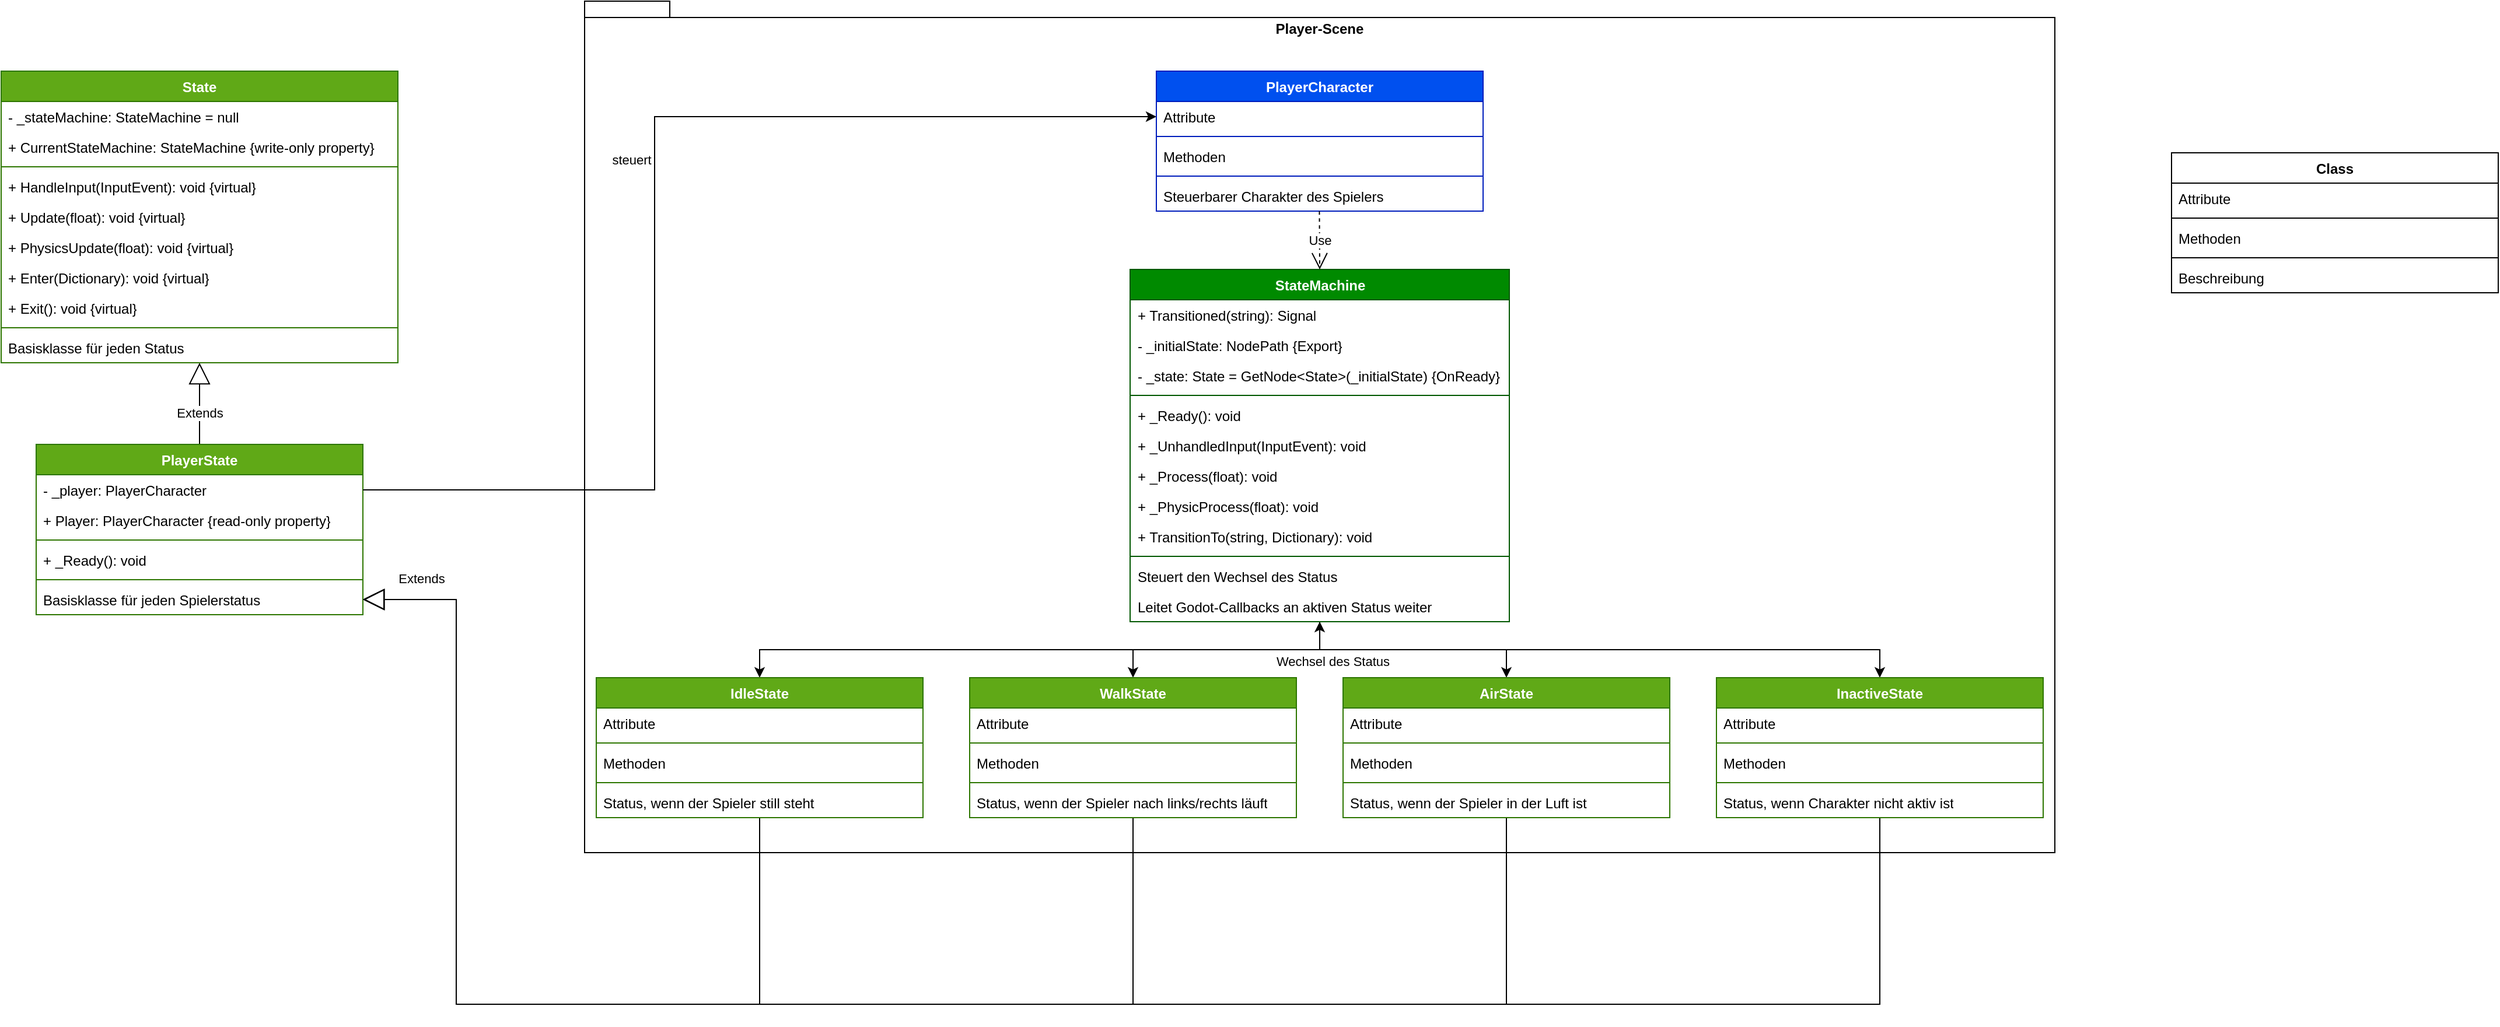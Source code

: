<mxfile version="23.0.2" type="device">
  <diagram name="Seite-1" id="b0kJ9ZFDzkwzSMW23gj2">
    <mxGraphModel dx="-1697" dy="-557" grid="1" gridSize="10" guides="1" tooltips="1" connect="1" arrows="1" fold="1" page="0" pageScale="1" pageWidth="827" pageHeight="1169" math="0" shadow="0">
      <root>
        <mxCell id="0" />
        <mxCell id="1" parent="0" />
        <mxCell id="ihR8Fmivdvn-rFsdOKCi-101" value="Player-Scene" style="shape=folder;fontStyle=1;spacingTop=10;tabWidth=40;tabHeight=14;tabPosition=left;html=1;whiteSpace=wrap;verticalAlign=top;" parent="1" vertex="1">
          <mxGeometry x="3510" y="1580" width="1260" height="730" as="geometry" />
        </mxCell>
        <mxCell id="ihR8Fmivdvn-rFsdOKCi-1" value="Class" style="swimlane;fontStyle=1;align=center;verticalAlign=top;childLayout=stackLayout;horizontal=1;startSize=26;horizontalStack=0;resizeParent=1;resizeParentMax=0;resizeLast=0;collapsible=1;marginBottom=0;whiteSpace=wrap;html=1;" parent="1" vertex="1">
          <mxGeometry x="4870" y="1710" width="280" height="120" as="geometry">
            <mxRectangle x="4430" y="1700" width="70" height="30" as="alternateBounds" />
          </mxGeometry>
        </mxCell>
        <mxCell id="ihR8Fmivdvn-rFsdOKCi-2" value="Attribute" style="text;strokeColor=none;fillColor=none;align=left;verticalAlign=top;spacingLeft=4;spacingRight=4;overflow=hidden;rotatable=0;points=[[0,0.5],[1,0.5]];portConstraint=eastwest;whiteSpace=wrap;html=1;" parent="ihR8Fmivdvn-rFsdOKCi-1" vertex="1">
          <mxGeometry y="26" width="280" height="26" as="geometry" />
        </mxCell>
        <mxCell id="ihR8Fmivdvn-rFsdOKCi-3" value="" style="line;strokeWidth=1;fillColor=none;align=left;verticalAlign=middle;spacingTop=-1;spacingLeft=3;spacingRight=3;rotatable=0;labelPosition=right;points=[];portConstraint=eastwest;strokeColor=inherit;" parent="ihR8Fmivdvn-rFsdOKCi-1" vertex="1">
          <mxGeometry y="52" width="280" height="8" as="geometry" />
        </mxCell>
        <mxCell id="ihR8Fmivdvn-rFsdOKCi-4" value="Methoden" style="text;strokeColor=none;fillColor=none;align=left;verticalAlign=top;spacingLeft=4;spacingRight=4;overflow=hidden;rotatable=0;points=[[0,0.5],[1,0.5]];portConstraint=eastwest;whiteSpace=wrap;html=1;" parent="ihR8Fmivdvn-rFsdOKCi-1" vertex="1">
          <mxGeometry y="60" width="280" height="26" as="geometry" />
        </mxCell>
        <mxCell id="ihR8Fmivdvn-rFsdOKCi-7" value="" style="line;strokeWidth=1;fillColor=none;align=left;verticalAlign=middle;spacingTop=-1;spacingLeft=3;spacingRight=3;rotatable=0;labelPosition=right;points=[];portConstraint=eastwest;strokeColor=inherit;" parent="ihR8Fmivdvn-rFsdOKCi-1" vertex="1">
          <mxGeometry y="86" width="280" height="8" as="geometry" />
        </mxCell>
        <mxCell id="ihR8Fmivdvn-rFsdOKCi-8" value="Beschreibung" style="text;strokeColor=none;fillColor=none;align=left;verticalAlign=top;spacingLeft=4;spacingRight=4;overflow=hidden;rotatable=0;points=[[0,0.5],[1,0.5]];portConstraint=eastwest;whiteSpace=wrap;html=1;" parent="ihR8Fmivdvn-rFsdOKCi-1" vertex="1">
          <mxGeometry y="94" width="280" height="26" as="geometry" />
        </mxCell>
        <mxCell id="ihR8Fmivdvn-rFsdOKCi-9" value="PlayerCharacter" style="swimlane;fontStyle=1;align=center;verticalAlign=top;childLayout=stackLayout;horizontal=1;startSize=26;horizontalStack=0;resizeParent=1;resizeParentMax=0;resizeLast=0;collapsible=1;marginBottom=0;whiteSpace=wrap;html=1;fillColor=#0050ef;fontColor=#ffffff;strokeColor=#001DBC;" parent="1" vertex="1">
          <mxGeometry x="4000" y="1640" width="280" height="120" as="geometry">
            <mxRectangle x="4430" y="1700" width="70" height="30" as="alternateBounds" />
          </mxGeometry>
        </mxCell>
        <mxCell id="ihR8Fmivdvn-rFsdOKCi-10" value="Attribute" style="text;strokeColor=none;fillColor=none;align=left;verticalAlign=top;spacingLeft=4;spacingRight=4;overflow=hidden;rotatable=0;points=[[0,0.5],[1,0.5]];portConstraint=eastwest;whiteSpace=wrap;html=1;" parent="ihR8Fmivdvn-rFsdOKCi-9" vertex="1">
          <mxGeometry y="26" width="280" height="26" as="geometry" />
        </mxCell>
        <mxCell id="ihR8Fmivdvn-rFsdOKCi-11" value="" style="line;strokeWidth=1;fillColor=none;align=left;verticalAlign=middle;spacingTop=-1;spacingLeft=3;spacingRight=3;rotatable=0;labelPosition=right;points=[];portConstraint=eastwest;strokeColor=inherit;" parent="ihR8Fmivdvn-rFsdOKCi-9" vertex="1">
          <mxGeometry y="52" width="280" height="8" as="geometry" />
        </mxCell>
        <mxCell id="ihR8Fmivdvn-rFsdOKCi-12" value="Methoden" style="text;strokeColor=none;fillColor=none;align=left;verticalAlign=top;spacingLeft=4;spacingRight=4;overflow=hidden;rotatable=0;points=[[0,0.5],[1,0.5]];portConstraint=eastwest;whiteSpace=wrap;html=1;" parent="ihR8Fmivdvn-rFsdOKCi-9" vertex="1">
          <mxGeometry y="60" width="280" height="26" as="geometry" />
        </mxCell>
        <mxCell id="ihR8Fmivdvn-rFsdOKCi-13" value="" style="line;strokeWidth=1;fillColor=none;align=left;verticalAlign=middle;spacingTop=-1;spacingLeft=3;spacingRight=3;rotatable=0;labelPosition=right;points=[];portConstraint=eastwest;strokeColor=inherit;" parent="ihR8Fmivdvn-rFsdOKCi-9" vertex="1">
          <mxGeometry y="86" width="280" height="8" as="geometry" />
        </mxCell>
        <mxCell id="ihR8Fmivdvn-rFsdOKCi-14" value="Steuerbarer Charakter des Spielers" style="text;strokeColor=none;fillColor=none;align=left;verticalAlign=top;spacingLeft=4;spacingRight=4;overflow=hidden;rotatable=0;points=[[0,0.5],[1,0.5]];portConstraint=eastwest;whiteSpace=wrap;html=1;" parent="ihR8Fmivdvn-rFsdOKCi-9" vertex="1">
          <mxGeometry y="94" width="280" height="26" as="geometry" />
        </mxCell>
        <mxCell id="ihR8Fmivdvn-rFsdOKCi-92" style="edgeStyle=orthogonalEdgeStyle;rounded=0;orthogonalLoop=1;jettySize=auto;html=1;exitX=0.5;exitY=1;exitDx=0;exitDy=0;entryX=0.5;entryY=0;entryDx=0;entryDy=0;startArrow=classic;startFill=1;" parent="1" source="ihR8Fmivdvn-rFsdOKCi-15" target="ihR8Fmivdvn-rFsdOKCi-65" edge="1">
          <mxGeometry relative="1" as="geometry">
            <mxPoint x="4040" y="2140" as="targetPoint" />
          </mxGeometry>
        </mxCell>
        <mxCell id="ihR8Fmivdvn-rFsdOKCi-93" style="edgeStyle=orthogonalEdgeStyle;rounded=0;orthogonalLoop=1;jettySize=auto;html=1;exitX=0.5;exitY=1;exitDx=0;exitDy=0;entryX=0.5;entryY=0;entryDx=0;entryDy=0;" parent="1" source="ihR8Fmivdvn-rFsdOKCi-15" target="ihR8Fmivdvn-rFsdOKCi-71" edge="1">
          <mxGeometry relative="1" as="geometry" />
        </mxCell>
        <mxCell id="ihR8Fmivdvn-rFsdOKCi-94" style="edgeStyle=orthogonalEdgeStyle;rounded=0;orthogonalLoop=1;jettySize=auto;html=1;exitX=0.5;exitY=1;exitDx=0;exitDy=0;entryX=0.5;entryY=0;entryDx=0;entryDy=0;" parent="1" source="ihR8Fmivdvn-rFsdOKCi-15" target="ihR8Fmivdvn-rFsdOKCi-77" edge="1">
          <mxGeometry relative="1" as="geometry" />
        </mxCell>
        <mxCell id="ihR8Fmivdvn-rFsdOKCi-95" style="edgeStyle=orthogonalEdgeStyle;rounded=0;orthogonalLoop=1;jettySize=auto;html=1;exitX=0.5;exitY=1;exitDx=0;exitDy=0;entryX=0.5;entryY=0;entryDx=0;entryDy=0;" parent="1" source="ihR8Fmivdvn-rFsdOKCi-15" target="ihR8Fmivdvn-rFsdOKCi-27" edge="1">
          <mxGeometry relative="1" as="geometry">
            <mxPoint x="3710" y="2150" as="targetPoint" />
          </mxGeometry>
        </mxCell>
        <mxCell id="ihR8Fmivdvn-rFsdOKCi-97" value="Wechsel des Status" style="edgeLabel;html=1;align=center;verticalAlign=middle;resizable=0;points=[];" parent="ihR8Fmivdvn-rFsdOKCi-95" vertex="1" connectable="0">
          <mxGeometry x="-0.888" relative="1" as="geometry">
            <mxPoint x="16" y="10" as="offset" />
          </mxGeometry>
        </mxCell>
        <mxCell id="ihR8Fmivdvn-rFsdOKCi-15" value="StateMachine" style="swimlane;fontStyle=1;align=center;verticalAlign=top;childLayout=stackLayout;horizontal=1;startSize=26;horizontalStack=0;resizeParent=1;resizeParentMax=0;resizeLast=0;collapsible=1;marginBottom=0;whiteSpace=wrap;html=1;fillColor=#008a00;fontColor=#ffffff;strokeColor=#005700;" parent="1" vertex="1">
          <mxGeometry x="3977.5" y="1810" width="325" height="302" as="geometry">
            <mxRectangle x="4430" y="1700" width="70" height="30" as="alternateBounds" />
          </mxGeometry>
        </mxCell>
        <mxCell id="ihR8Fmivdvn-rFsdOKCi-16" value="+ Transitioned(string): Signal" style="text;strokeColor=none;fillColor=none;align=left;verticalAlign=top;spacingLeft=4;spacingRight=4;overflow=hidden;rotatable=0;points=[[0,0.5],[1,0.5]];portConstraint=eastwest;whiteSpace=wrap;html=1;" parent="ihR8Fmivdvn-rFsdOKCi-15" vertex="1">
          <mxGeometry y="26" width="325" height="26" as="geometry" />
        </mxCell>
        <mxCell id="2RVkLAHY1WiUdaPVSaJh-1" value="- _initialState: NodePath {Export}" style="text;strokeColor=none;fillColor=none;align=left;verticalAlign=top;spacingLeft=4;spacingRight=4;overflow=hidden;rotatable=0;points=[[0,0.5],[1,0.5]];portConstraint=eastwest;whiteSpace=wrap;html=1;" vertex="1" parent="ihR8Fmivdvn-rFsdOKCi-15">
          <mxGeometry y="52" width="325" height="26" as="geometry" />
        </mxCell>
        <mxCell id="2RVkLAHY1WiUdaPVSaJh-2" value="- _state: State = GetNode&amp;lt;State&amp;gt;(_initialState) {OnReady}" style="text;strokeColor=none;fillColor=none;align=left;verticalAlign=top;spacingLeft=4;spacingRight=4;overflow=hidden;rotatable=0;points=[[0,0.5],[1,0.5]];portConstraint=eastwest;whiteSpace=wrap;html=1;" vertex="1" parent="ihR8Fmivdvn-rFsdOKCi-15">
          <mxGeometry y="78" width="325" height="26" as="geometry" />
        </mxCell>
        <mxCell id="ihR8Fmivdvn-rFsdOKCi-17" value="" style="line;strokeWidth=1;fillColor=none;align=left;verticalAlign=middle;spacingTop=-1;spacingLeft=3;spacingRight=3;rotatable=0;labelPosition=right;points=[];portConstraint=eastwest;strokeColor=inherit;" parent="ihR8Fmivdvn-rFsdOKCi-15" vertex="1">
          <mxGeometry y="104" width="325" height="8" as="geometry" />
        </mxCell>
        <mxCell id="ihR8Fmivdvn-rFsdOKCi-18" value="+ _Ready(): void" style="text;strokeColor=none;fillColor=none;align=left;verticalAlign=top;spacingLeft=4;spacingRight=4;overflow=hidden;rotatable=0;points=[[0,0.5],[1,0.5]];portConstraint=eastwest;whiteSpace=wrap;html=1;" parent="ihR8Fmivdvn-rFsdOKCi-15" vertex="1">
          <mxGeometry y="112" width="325" height="26" as="geometry" />
        </mxCell>
        <mxCell id="2RVkLAHY1WiUdaPVSaJh-3" value="+ _UnhandledInput(InputEvent): void" style="text;strokeColor=none;fillColor=none;align=left;verticalAlign=top;spacingLeft=4;spacingRight=4;overflow=hidden;rotatable=0;points=[[0,0.5],[1,0.5]];portConstraint=eastwest;whiteSpace=wrap;html=1;" vertex="1" parent="ihR8Fmivdvn-rFsdOKCi-15">
          <mxGeometry y="138" width="325" height="26" as="geometry" />
        </mxCell>
        <mxCell id="2RVkLAHY1WiUdaPVSaJh-5" value="+ _Process(float): void" style="text;strokeColor=none;fillColor=none;align=left;verticalAlign=top;spacingLeft=4;spacingRight=4;overflow=hidden;rotatable=0;points=[[0,0.5],[1,0.5]];portConstraint=eastwest;whiteSpace=wrap;html=1;" vertex="1" parent="ihR8Fmivdvn-rFsdOKCi-15">
          <mxGeometry y="164" width="325" height="26" as="geometry" />
        </mxCell>
        <mxCell id="2RVkLAHY1WiUdaPVSaJh-4" value="+ _PhysicProcess(float): void" style="text;strokeColor=none;fillColor=none;align=left;verticalAlign=top;spacingLeft=4;spacingRight=4;overflow=hidden;rotatable=0;points=[[0,0.5],[1,0.5]];portConstraint=eastwest;whiteSpace=wrap;html=1;" vertex="1" parent="ihR8Fmivdvn-rFsdOKCi-15">
          <mxGeometry y="190" width="325" height="26" as="geometry" />
        </mxCell>
        <mxCell id="2RVkLAHY1WiUdaPVSaJh-6" value="+ TransitionTo(string, Dictionary): void" style="text;strokeColor=none;fillColor=none;align=left;verticalAlign=top;spacingLeft=4;spacingRight=4;overflow=hidden;rotatable=0;points=[[0,0.5],[1,0.5]];portConstraint=eastwest;whiteSpace=wrap;html=1;" vertex="1" parent="ihR8Fmivdvn-rFsdOKCi-15">
          <mxGeometry y="216" width="325" height="26" as="geometry" />
        </mxCell>
        <mxCell id="ihR8Fmivdvn-rFsdOKCi-19" value="" style="line;strokeWidth=1;fillColor=none;align=left;verticalAlign=middle;spacingTop=-1;spacingLeft=3;spacingRight=3;rotatable=0;labelPosition=right;points=[];portConstraint=eastwest;strokeColor=inherit;" parent="ihR8Fmivdvn-rFsdOKCi-15" vertex="1">
          <mxGeometry y="242" width="325" height="8" as="geometry" />
        </mxCell>
        <mxCell id="ihR8Fmivdvn-rFsdOKCi-20" value="Steuert den Wechsel des Status" style="text;strokeColor=none;fillColor=none;align=left;verticalAlign=top;spacingLeft=4;spacingRight=4;overflow=hidden;rotatable=0;points=[[0,0.5],[1,0.5]];portConstraint=eastwest;whiteSpace=wrap;html=1;" parent="ihR8Fmivdvn-rFsdOKCi-15" vertex="1">
          <mxGeometry y="250" width="325" height="26" as="geometry" />
        </mxCell>
        <mxCell id="ihR8Fmivdvn-rFsdOKCi-102" value="Leitet Godot-Callbacks an aktiven Status weiter" style="text;strokeColor=none;fillColor=none;align=left;verticalAlign=top;spacingLeft=4;spacingRight=4;overflow=hidden;rotatable=0;points=[[0,0.5],[1,0.5]];portConstraint=eastwest;whiteSpace=wrap;html=1;" parent="ihR8Fmivdvn-rFsdOKCi-15" vertex="1">
          <mxGeometry y="276" width="325" height="26" as="geometry" />
        </mxCell>
        <mxCell id="ihR8Fmivdvn-rFsdOKCi-59" style="edgeStyle=orthogonalEdgeStyle;rounded=0;orthogonalLoop=1;jettySize=auto;html=1;exitX=0.5;exitY=1;exitDx=0;exitDy=0;entryX=0.5;entryY=0;entryDx=0;entryDy=0;endArrow=none;endFill=0;startArrow=block;startFill=0;startSize=16;" parent="1" source="ihR8Fmivdvn-rFsdOKCi-21" target="ihR8Fmivdvn-rFsdOKCi-51" edge="1">
          <mxGeometry relative="1" as="geometry" />
        </mxCell>
        <mxCell id="ihR8Fmivdvn-rFsdOKCi-60" value="Extends" style="edgeLabel;html=1;align=center;verticalAlign=middle;resizable=0;points=[];" parent="ihR8Fmivdvn-rFsdOKCi-59" vertex="1" connectable="0">
          <mxGeometry x="0.21" relative="1" as="geometry">
            <mxPoint as="offset" />
          </mxGeometry>
        </mxCell>
        <mxCell id="ihR8Fmivdvn-rFsdOKCi-21" value="State" style="swimlane;fontStyle=1;align=center;verticalAlign=top;childLayout=stackLayout;horizontal=1;startSize=26;horizontalStack=0;resizeParent=1;resizeParentMax=0;resizeLast=0;collapsible=1;marginBottom=0;whiteSpace=wrap;html=1;fillColor=#60a917;fontColor=#ffffff;strokeColor=#2D7600;" parent="1" vertex="1">
          <mxGeometry x="3010" y="1640" width="340" height="250" as="geometry">
            <mxRectangle x="4430" y="1700" width="70" height="30" as="alternateBounds" />
          </mxGeometry>
        </mxCell>
        <mxCell id="ihR8Fmivdvn-rFsdOKCi-22" value="- _stateMachine: StateMachine = null" style="text;strokeColor=none;fillColor=none;align=left;verticalAlign=top;spacingLeft=4;spacingRight=4;overflow=hidden;rotatable=0;points=[[0,0.5],[1,0.5]];portConstraint=eastwest;whiteSpace=wrap;html=1;" parent="ihR8Fmivdvn-rFsdOKCi-21" vertex="1">
          <mxGeometry y="26" width="340" height="26" as="geometry" />
        </mxCell>
        <mxCell id="2RVkLAHY1WiUdaPVSaJh-13" value="+ CurrentStateMachine: StateMachine {write-only property}" style="text;strokeColor=none;fillColor=none;align=left;verticalAlign=top;spacingLeft=4;spacingRight=4;overflow=hidden;rotatable=0;points=[[0,0.5],[1,0.5]];portConstraint=eastwest;whiteSpace=wrap;html=1;" vertex="1" parent="ihR8Fmivdvn-rFsdOKCi-21">
          <mxGeometry y="52" width="340" height="26" as="geometry" />
        </mxCell>
        <mxCell id="ihR8Fmivdvn-rFsdOKCi-23" value="" style="line;strokeWidth=1;fillColor=none;align=left;verticalAlign=middle;spacingTop=-1;spacingLeft=3;spacingRight=3;rotatable=0;labelPosition=right;points=[];portConstraint=eastwest;strokeColor=inherit;" parent="ihR8Fmivdvn-rFsdOKCi-21" vertex="1">
          <mxGeometry y="78" width="340" height="8" as="geometry" />
        </mxCell>
        <mxCell id="ihR8Fmivdvn-rFsdOKCi-24" value="+ HandleInput(InputEvent): void {virtual}" style="text;strokeColor=none;fillColor=none;align=left;verticalAlign=top;spacingLeft=4;spacingRight=4;overflow=hidden;rotatable=0;points=[[0,0.5],[1,0.5]];portConstraint=eastwest;whiteSpace=wrap;html=1;" parent="ihR8Fmivdvn-rFsdOKCi-21" vertex="1">
          <mxGeometry y="86" width="340" height="26" as="geometry" />
        </mxCell>
        <mxCell id="2RVkLAHY1WiUdaPVSaJh-8" value="+ Update(float): void {virtual}" style="text;strokeColor=none;fillColor=none;align=left;verticalAlign=top;spacingLeft=4;spacingRight=4;overflow=hidden;rotatable=0;points=[[0,0.5],[1,0.5]];portConstraint=eastwest;whiteSpace=wrap;html=1;" vertex="1" parent="ihR8Fmivdvn-rFsdOKCi-21">
          <mxGeometry y="112" width="340" height="26" as="geometry" />
        </mxCell>
        <mxCell id="2RVkLAHY1WiUdaPVSaJh-7" value="+ PhysicsUpdate(float): void {virtual}" style="text;strokeColor=none;fillColor=none;align=left;verticalAlign=top;spacingLeft=4;spacingRight=4;overflow=hidden;rotatable=0;points=[[0,0.5],[1,0.5]];portConstraint=eastwest;whiteSpace=wrap;html=1;" vertex="1" parent="ihR8Fmivdvn-rFsdOKCi-21">
          <mxGeometry y="138" width="340" height="26" as="geometry" />
        </mxCell>
        <mxCell id="2RVkLAHY1WiUdaPVSaJh-9" value="+ Enter(Dictionary): void {virtual}" style="text;strokeColor=none;fillColor=none;align=left;verticalAlign=top;spacingLeft=4;spacingRight=4;overflow=hidden;rotatable=0;points=[[0,0.5],[1,0.5]];portConstraint=eastwest;whiteSpace=wrap;html=1;" vertex="1" parent="ihR8Fmivdvn-rFsdOKCi-21">
          <mxGeometry y="164" width="340" height="26" as="geometry" />
        </mxCell>
        <mxCell id="2RVkLAHY1WiUdaPVSaJh-10" value="+ Exit(): void {virtual}" style="text;strokeColor=none;fillColor=none;align=left;verticalAlign=top;spacingLeft=4;spacingRight=4;overflow=hidden;rotatable=0;points=[[0,0.5],[1,0.5]];portConstraint=eastwest;whiteSpace=wrap;html=1;" vertex="1" parent="ihR8Fmivdvn-rFsdOKCi-21">
          <mxGeometry y="190" width="340" height="26" as="geometry" />
        </mxCell>
        <mxCell id="ihR8Fmivdvn-rFsdOKCi-25" value="" style="line;strokeWidth=1;fillColor=none;align=left;verticalAlign=middle;spacingTop=-1;spacingLeft=3;spacingRight=3;rotatable=0;labelPosition=right;points=[];portConstraint=eastwest;strokeColor=inherit;" parent="ihR8Fmivdvn-rFsdOKCi-21" vertex="1">
          <mxGeometry y="216" width="340" height="8" as="geometry" />
        </mxCell>
        <mxCell id="ihR8Fmivdvn-rFsdOKCi-26" value="Basisklasse für jeden Status" style="text;strokeColor=none;fillColor=none;align=left;verticalAlign=top;spacingLeft=4;spacingRight=4;overflow=hidden;rotatable=0;points=[[0,0.5],[1,0.5]];portConstraint=eastwest;whiteSpace=wrap;html=1;" parent="ihR8Fmivdvn-rFsdOKCi-21" vertex="1">
          <mxGeometry y="224" width="340" height="26" as="geometry" />
        </mxCell>
        <mxCell id="ihR8Fmivdvn-rFsdOKCi-85" style="edgeStyle=orthogonalEdgeStyle;rounded=0;orthogonalLoop=1;jettySize=auto;html=1;exitX=0.5;exitY=1;exitDx=0;exitDy=0;entryX=1;entryY=0.5;entryDx=0;entryDy=0;endArrow=block;endFill=0;endSize=16;" parent="1" source="ihR8Fmivdvn-rFsdOKCi-27" target="ihR8Fmivdvn-rFsdOKCi-56" edge="1">
          <mxGeometry relative="1" as="geometry">
            <mxPoint x="3659.942" y="2310" as="targetPoint" />
            <Array as="points">
              <mxPoint x="3660" y="2440" />
              <mxPoint x="3400" y="2440" />
              <mxPoint x="3400" y="2093" />
            </Array>
          </mxGeometry>
        </mxCell>
        <mxCell id="ihR8Fmivdvn-rFsdOKCi-27" value="IdleState" style="swimlane;fontStyle=1;align=center;verticalAlign=top;childLayout=stackLayout;horizontal=1;startSize=26;horizontalStack=0;resizeParent=1;resizeParentMax=0;resizeLast=0;collapsible=1;marginBottom=0;whiteSpace=wrap;html=1;fillColor=#60a917;fontColor=#ffffff;strokeColor=#2D7600;" parent="1" vertex="1">
          <mxGeometry x="3520" y="2160" width="280" height="120" as="geometry">
            <mxRectangle x="4430" y="1700" width="70" height="30" as="alternateBounds" />
          </mxGeometry>
        </mxCell>
        <mxCell id="ihR8Fmivdvn-rFsdOKCi-28" value="Attribute" style="text;strokeColor=none;fillColor=none;align=left;verticalAlign=top;spacingLeft=4;spacingRight=4;overflow=hidden;rotatable=0;points=[[0,0.5],[1,0.5]];portConstraint=eastwest;whiteSpace=wrap;html=1;" parent="ihR8Fmivdvn-rFsdOKCi-27" vertex="1">
          <mxGeometry y="26" width="280" height="26" as="geometry" />
        </mxCell>
        <mxCell id="ihR8Fmivdvn-rFsdOKCi-29" value="" style="line;strokeWidth=1;fillColor=none;align=left;verticalAlign=middle;spacingTop=-1;spacingLeft=3;spacingRight=3;rotatable=0;labelPosition=right;points=[];portConstraint=eastwest;strokeColor=inherit;" parent="ihR8Fmivdvn-rFsdOKCi-27" vertex="1">
          <mxGeometry y="52" width="280" height="8" as="geometry" />
        </mxCell>
        <mxCell id="ihR8Fmivdvn-rFsdOKCi-30" value="Methoden" style="text;strokeColor=none;fillColor=none;align=left;verticalAlign=top;spacingLeft=4;spacingRight=4;overflow=hidden;rotatable=0;points=[[0,0.5],[1,0.5]];portConstraint=eastwest;whiteSpace=wrap;html=1;" parent="ihR8Fmivdvn-rFsdOKCi-27" vertex="1">
          <mxGeometry y="60" width="280" height="26" as="geometry" />
        </mxCell>
        <mxCell id="ihR8Fmivdvn-rFsdOKCi-31" value="" style="line;strokeWidth=1;fillColor=none;align=left;verticalAlign=middle;spacingTop=-1;spacingLeft=3;spacingRight=3;rotatable=0;labelPosition=right;points=[];portConstraint=eastwest;strokeColor=inherit;" parent="ihR8Fmivdvn-rFsdOKCi-27" vertex="1">
          <mxGeometry y="86" width="280" height="8" as="geometry" />
        </mxCell>
        <mxCell id="ihR8Fmivdvn-rFsdOKCi-32" value="Status, wenn der Spieler still steht" style="text;strokeColor=none;fillColor=none;align=left;verticalAlign=top;spacingLeft=4;spacingRight=4;overflow=hidden;rotatable=0;points=[[0,0.5],[1,0.5]];portConstraint=eastwest;whiteSpace=wrap;html=1;" parent="ihR8Fmivdvn-rFsdOKCi-27" vertex="1">
          <mxGeometry y="94" width="280" height="26" as="geometry" />
        </mxCell>
        <mxCell id="ihR8Fmivdvn-rFsdOKCi-51" value="PlayerState" style="swimlane;fontStyle=1;align=center;verticalAlign=top;childLayout=stackLayout;horizontal=1;startSize=26;horizontalStack=0;resizeParent=1;resizeParentMax=0;resizeLast=0;collapsible=1;marginBottom=0;whiteSpace=wrap;html=1;fillColor=#60a917;fontColor=#ffffff;strokeColor=#2D7600;" parent="1" vertex="1">
          <mxGeometry x="3040" y="1960" width="280" height="146" as="geometry">
            <mxRectangle x="4430" y="1700" width="70" height="30" as="alternateBounds" />
          </mxGeometry>
        </mxCell>
        <mxCell id="ihR8Fmivdvn-rFsdOKCi-52" value="- _player: PlayerCharacter" style="text;strokeColor=none;fillColor=none;align=left;verticalAlign=top;spacingLeft=4;spacingRight=4;overflow=hidden;rotatable=0;points=[[0,0.5],[1,0.5]];portConstraint=eastwest;whiteSpace=wrap;html=1;" parent="ihR8Fmivdvn-rFsdOKCi-51" vertex="1">
          <mxGeometry y="26" width="280" height="26" as="geometry" />
        </mxCell>
        <mxCell id="2RVkLAHY1WiUdaPVSaJh-11" value="+ Player: PlayerCharacter {read-only property}" style="text;strokeColor=none;fillColor=none;align=left;verticalAlign=top;spacingLeft=4;spacingRight=4;overflow=hidden;rotatable=0;points=[[0,0.5],[1,0.5]];portConstraint=eastwest;whiteSpace=wrap;html=1;" vertex="1" parent="ihR8Fmivdvn-rFsdOKCi-51">
          <mxGeometry y="52" width="280" height="26" as="geometry" />
        </mxCell>
        <mxCell id="ihR8Fmivdvn-rFsdOKCi-53" value="" style="line;strokeWidth=1;fillColor=none;align=left;verticalAlign=middle;spacingTop=-1;spacingLeft=3;spacingRight=3;rotatable=0;labelPosition=right;points=[];portConstraint=eastwest;strokeColor=inherit;" parent="ihR8Fmivdvn-rFsdOKCi-51" vertex="1">
          <mxGeometry y="78" width="280" height="8" as="geometry" />
        </mxCell>
        <mxCell id="ihR8Fmivdvn-rFsdOKCi-54" value="+ _Ready(): void" style="text;strokeColor=none;fillColor=none;align=left;verticalAlign=top;spacingLeft=4;spacingRight=4;overflow=hidden;rotatable=0;points=[[0,0.5],[1,0.5]];portConstraint=eastwest;whiteSpace=wrap;html=1;" parent="ihR8Fmivdvn-rFsdOKCi-51" vertex="1">
          <mxGeometry y="86" width="280" height="26" as="geometry" />
        </mxCell>
        <mxCell id="ihR8Fmivdvn-rFsdOKCi-55" value="" style="line;strokeWidth=1;fillColor=none;align=left;verticalAlign=middle;spacingTop=-1;spacingLeft=3;spacingRight=3;rotatable=0;labelPosition=right;points=[];portConstraint=eastwest;strokeColor=inherit;" parent="ihR8Fmivdvn-rFsdOKCi-51" vertex="1">
          <mxGeometry y="112" width="280" height="8" as="geometry" />
        </mxCell>
        <mxCell id="ihR8Fmivdvn-rFsdOKCi-56" value="Basisklasse für jeden Spielerstatus" style="text;strokeColor=none;fillColor=none;align=left;verticalAlign=top;spacingLeft=4;spacingRight=4;overflow=hidden;rotatable=0;points=[[0,0.5],[1,0.5]];portConstraint=eastwest;whiteSpace=wrap;html=1;" parent="ihR8Fmivdvn-rFsdOKCi-51" vertex="1">
          <mxGeometry y="120" width="280" height="26" as="geometry" />
        </mxCell>
        <mxCell id="ihR8Fmivdvn-rFsdOKCi-86" style="edgeStyle=orthogonalEdgeStyle;rounded=0;orthogonalLoop=1;jettySize=auto;html=1;exitX=0.5;exitY=1;exitDx=0;exitDy=0;entryX=1;entryY=0.5;entryDx=0;entryDy=0;endArrow=block;endFill=0;endSize=16;" parent="1" source="ihR8Fmivdvn-rFsdOKCi-65" target="ihR8Fmivdvn-rFsdOKCi-56" edge="1">
          <mxGeometry relative="1" as="geometry">
            <Array as="points">
              <mxPoint x="3980" y="2440" />
              <mxPoint x="3400" y="2440" />
              <mxPoint x="3400" y="2093" />
            </Array>
          </mxGeometry>
        </mxCell>
        <mxCell id="ihR8Fmivdvn-rFsdOKCi-65" value="WalkState" style="swimlane;fontStyle=1;align=center;verticalAlign=top;childLayout=stackLayout;horizontal=1;startSize=26;horizontalStack=0;resizeParent=1;resizeParentMax=0;resizeLast=0;collapsible=1;marginBottom=0;whiteSpace=wrap;html=1;fillColor=#60a917;fontColor=#ffffff;strokeColor=#2D7600;" parent="1" vertex="1">
          <mxGeometry x="3840" y="2160" width="280" height="120" as="geometry">
            <mxRectangle x="4430" y="1700" width="70" height="30" as="alternateBounds" />
          </mxGeometry>
        </mxCell>
        <mxCell id="ihR8Fmivdvn-rFsdOKCi-66" value="Attribute" style="text;strokeColor=none;fillColor=none;align=left;verticalAlign=top;spacingLeft=4;spacingRight=4;overflow=hidden;rotatable=0;points=[[0,0.5],[1,0.5]];portConstraint=eastwest;whiteSpace=wrap;html=1;" parent="ihR8Fmivdvn-rFsdOKCi-65" vertex="1">
          <mxGeometry y="26" width="280" height="26" as="geometry" />
        </mxCell>
        <mxCell id="ihR8Fmivdvn-rFsdOKCi-67" value="" style="line;strokeWidth=1;fillColor=none;align=left;verticalAlign=middle;spacingTop=-1;spacingLeft=3;spacingRight=3;rotatable=0;labelPosition=right;points=[];portConstraint=eastwest;strokeColor=inherit;" parent="ihR8Fmivdvn-rFsdOKCi-65" vertex="1">
          <mxGeometry y="52" width="280" height="8" as="geometry" />
        </mxCell>
        <mxCell id="ihR8Fmivdvn-rFsdOKCi-68" value="Methoden" style="text;strokeColor=none;fillColor=none;align=left;verticalAlign=top;spacingLeft=4;spacingRight=4;overflow=hidden;rotatable=0;points=[[0,0.5],[1,0.5]];portConstraint=eastwest;whiteSpace=wrap;html=1;" parent="ihR8Fmivdvn-rFsdOKCi-65" vertex="1">
          <mxGeometry y="60" width="280" height="26" as="geometry" />
        </mxCell>
        <mxCell id="ihR8Fmivdvn-rFsdOKCi-69" value="" style="line;strokeWidth=1;fillColor=none;align=left;verticalAlign=middle;spacingTop=-1;spacingLeft=3;spacingRight=3;rotatable=0;labelPosition=right;points=[];portConstraint=eastwest;strokeColor=inherit;" parent="ihR8Fmivdvn-rFsdOKCi-65" vertex="1">
          <mxGeometry y="86" width="280" height="8" as="geometry" />
        </mxCell>
        <mxCell id="ihR8Fmivdvn-rFsdOKCi-70" value="Status, wenn der Spieler nach links/rechts läuft" style="text;strokeColor=none;fillColor=none;align=left;verticalAlign=top;spacingLeft=4;spacingRight=4;overflow=hidden;rotatable=0;points=[[0,0.5],[1,0.5]];portConstraint=eastwest;whiteSpace=wrap;html=1;" parent="ihR8Fmivdvn-rFsdOKCi-65" vertex="1">
          <mxGeometry y="94" width="280" height="26" as="geometry" />
        </mxCell>
        <mxCell id="ihR8Fmivdvn-rFsdOKCi-87" style="edgeStyle=orthogonalEdgeStyle;rounded=0;orthogonalLoop=1;jettySize=auto;html=1;exitX=0.5;exitY=1;exitDx=0;exitDy=0;entryX=1;entryY=0.5;entryDx=0;entryDy=0;endArrow=block;endFill=0;endSize=16;" parent="1" source="ihR8Fmivdvn-rFsdOKCi-71" target="ihR8Fmivdvn-rFsdOKCi-56" edge="1">
          <mxGeometry relative="1" as="geometry">
            <mxPoint x="4210" y="2330" as="targetPoint" />
            <Array as="points">
              <mxPoint x="4300" y="2440" />
              <mxPoint x="3400" y="2440" />
              <mxPoint x="3400" y="2093" />
            </Array>
          </mxGeometry>
        </mxCell>
        <mxCell id="ihR8Fmivdvn-rFsdOKCi-71" value="AirState" style="swimlane;fontStyle=1;align=center;verticalAlign=top;childLayout=stackLayout;horizontal=1;startSize=26;horizontalStack=0;resizeParent=1;resizeParentMax=0;resizeLast=0;collapsible=1;marginBottom=0;whiteSpace=wrap;html=1;fillColor=#60a917;fontColor=#ffffff;strokeColor=#2D7600;" parent="1" vertex="1">
          <mxGeometry x="4160" y="2160" width="280" height="120" as="geometry">
            <mxRectangle x="4430" y="1700" width="70" height="30" as="alternateBounds" />
          </mxGeometry>
        </mxCell>
        <mxCell id="ihR8Fmivdvn-rFsdOKCi-72" value="Attribute" style="text;strokeColor=none;fillColor=none;align=left;verticalAlign=top;spacingLeft=4;spacingRight=4;overflow=hidden;rotatable=0;points=[[0,0.5],[1,0.5]];portConstraint=eastwest;whiteSpace=wrap;html=1;" parent="ihR8Fmivdvn-rFsdOKCi-71" vertex="1">
          <mxGeometry y="26" width="280" height="26" as="geometry" />
        </mxCell>
        <mxCell id="ihR8Fmivdvn-rFsdOKCi-73" value="" style="line;strokeWidth=1;fillColor=none;align=left;verticalAlign=middle;spacingTop=-1;spacingLeft=3;spacingRight=3;rotatable=0;labelPosition=right;points=[];portConstraint=eastwest;strokeColor=inherit;" parent="ihR8Fmivdvn-rFsdOKCi-71" vertex="1">
          <mxGeometry y="52" width="280" height="8" as="geometry" />
        </mxCell>
        <mxCell id="ihR8Fmivdvn-rFsdOKCi-74" value="Methoden" style="text;strokeColor=none;fillColor=none;align=left;verticalAlign=top;spacingLeft=4;spacingRight=4;overflow=hidden;rotatable=0;points=[[0,0.5],[1,0.5]];portConstraint=eastwest;whiteSpace=wrap;html=1;" parent="ihR8Fmivdvn-rFsdOKCi-71" vertex="1">
          <mxGeometry y="60" width="280" height="26" as="geometry" />
        </mxCell>
        <mxCell id="ihR8Fmivdvn-rFsdOKCi-75" value="" style="line;strokeWidth=1;fillColor=none;align=left;verticalAlign=middle;spacingTop=-1;spacingLeft=3;spacingRight=3;rotatable=0;labelPosition=right;points=[];portConstraint=eastwest;strokeColor=inherit;" parent="ihR8Fmivdvn-rFsdOKCi-71" vertex="1">
          <mxGeometry y="86" width="280" height="8" as="geometry" />
        </mxCell>
        <mxCell id="ihR8Fmivdvn-rFsdOKCi-76" value="Status, wenn der Spieler in der Luft ist" style="text;strokeColor=none;fillColor=none;align=left;verticalAlign=top;spacingLeft=4;spacingRight=4;overflow=hidden;rotatable=0;points=[[0,0.5],[1,0.5]];portConstraint=eastwest;whiteSpace=wrap;html=1;" parent="ihR8Fmivdvn-rFsdOKCi-71" vertex="1">
          <mxGeometry y="94" width="280" height="26" as="geometry" />
        </mxCell>
        <mxCell id="ihR8Fmivdvn-rFsdOKCi-88" style="edgeStyle=orthogonalEdgeStyle;rounded=0;orthogonalLoop=1;jettySize=auto;html=1;exitX=0.5;exitY=1;exitDx=0;exitDy=0;entryX=1;entryY=0.5;entryDx=0;entryDy=0;endArrow=block;endFill=0;endSize=16;" parent="1" source="ihR8Fmivdvn-rFsdOKCi-77" target="ihR8Fmivdvn-rFsdOKCi-56" edge="1">
          <mxGeometry relative="1" as="geometry">
            <mxPoint x="4590" y="2310" as="targetPoint" />
            <Array as="points">
              <mxPoint x="4620" y="2440" />
              <mxPoint x="3400" y="2440" />
              <mxPoint x="3400" y="2093" />
            </Array>
          </mxGeometry>
        </mxCell>
        <mxCell id="ihR8Fmivdvn-rFsdOKCi-89" value="Extends" style="edgeLabel;html=1;align=center;verticalAlign=middle;resizable=0;points=[];" parent="ihR8Fmivdvn-rFsdOKCi-88" vertex="1" connectable="0">
          <mxGeometry x="0.886" y="1" relative="1" as="geometry">
            <mxPoint x="-29" y="-41" as="offset" />
          </mxGeometry>
        </mxCell>
        <mxCell id="ihR8Fmivdvn-rFsdOKCi-77" value="InactiveState" style="swimlane;fontStyle=1;align=center;verticalAlign=top;childLayout=stackLayout;horizontal=1;startSize=26;horizontalStack=0;resizeParent=1;resizeParentMax=0;resizeLast=0;collapsible=1;marginBottom=0;whiteSpace=wrap;html=1;fillColor=#60a917;fontColor=#ffffff;strokeColor=#2D7600;" parent="1" vertex="1">
          <mxGeometry x="4480" y="2160" width="280" height="120" as="geometry">
            <mxRectangle x="4430" y="1700" width="70" height="30" as="alternateBounds" />
          </mxGeometry>
        </mxCell>
        <mxCell id="ihR8Fmivdvn-rFsdOKCi-78" value="Attribute" style="text;strokeColor=none;fillColor=none;align=left;verticalAlign=top;spacingLeft=4;spacingRight=4;overflow=hidden;rotatable=0;points=[[0,0.5],[1,0.5]];portConstraint=eastwest;whiteSpace=wrap;html=1;" parent="ihR8Fmivdvn-rFsdOKCi-77" vertex="1">
          <mxGeometry y="26" width="280" height="26" as="geometry" />
        </mxCell>
        <mxCell id="ihR8Fmivdvn-rFsdOKCi-79" value="" style="line;strokeWidth=1;fillColor=none;align=left;verticalAlign=middle;spacingTop=-1;spacingLeft=3;spacingRight=3;rotatable=0;labelPosition=right;points=[];portConstraint=eastwest;strokeColor=inherit;" parent="ihR8Fmivdvn-rFsdOKCi-77" vertex="1">
          <mxGeometry y="52" width="280" height="8" as="geometry" />
        </mxCell>
        <mxCell id="ihR8Fmivdvn-rFsdOKCi-80" value="Methoden" style="text;strokeColor=none;fillColor=none;align=left;verticalAlign=top;spacingLeft=4;spacingRight=4;overflow=hidden;rotatable=0;points=[[0,0.5],[1,0.5]];portConstraint=eastwest;whiteSpace=wrap;html=1;" parent="ihR8Fmivdvn-rFsdOKCi-77" vertex="1">
          <mxGeometry y="60" width="280" height="26" as="geometry" />
        </mxCell>
        <mxCell id="ihR8Fmivdvn-rFsdOKCi-81" value="" style="line;strokeWidth=1;fillColor=none;align=left;verticalAlign=middle;spacingTop=-1;spacingLeft=3;spacingRight=3;rotatable=0;labelPosition=right;points=[];portConstraint=eastwest;strokeColor=inherit;" parent="ihR8Fmivdvn-rFsdOKCi-77" vertex="1">
          <mxGeometry y="86" width="280" height="8" as="geometry" />
        </mxCell>
        <mxCell id="ihR8Fmivdvn-rFsdOKCi-82" value="Status, wenn Charakter nicht aktiv ist" style="text;strokeColor=none;fillColor=none;align=left;verticalAlign=top;spacingLeft=4;spacingRight=4;overflow=hidden;rotatable=0;points=[[0,0.5],[1,0.5]];portConstraint=eastwest;whiteSpace=wrap;html=1;" parent="ihR8Fmivdvn-rFsdOKCi-77" vertex="1">
          <mxGeometry y="94" width="280" height="26" as="geometry" />
        </mxCell>
        <mxCell id="ihR8Fmivdvn-rFsdOKCi-96" value="Use" style="endArrow=open;endSize=12;dashed=1;html=1;rounded=0;exitX=0.499;exitY=1.006;exitDx=0;exitDy=0;exitPerimeter=0;entryX=0.5;entryY=0;entryDx=0;entryDy=0;" parent="1" source="ihR8Fmivdvn-rFsdOKCi-14" target="ihR8Fmivdvn-rFsdOKCi-15" edge="1">
          <mxGeometry width="160" relative="1" as="geometry">
            <mxPoint x="4140" y="1770" as="sourcePoint" />
            <mxPoint x="4190" y="1880" as="targetPoint" />
          </mxGeometry>
        </mxCell>
        <mxCell id="ihR8Fmivdvn-rFsdOKCi-98" style="edgeStyle=orthogonalEdgeStyle;rounded=0;orthogonalLoop=1;jettySize=auto;html=1;exitX=1;exitY=0.5;exitDx=0;exitDy=0;entryX=0;entryY=0.5;entryDx=0;entryDy=0;" parent="1" source="ihR8Fmivdvn-rFsdOKCi-52" target="ihR8Fmivdvn-rFsdOKCi-10" edge="1">
          <mxGeometry relative="1" as="geometry">
            <Array as="points">
              <mxPoint x="3570" y="1999" />
              <mxPoint x="3570" y="1679" />
            </Array>
          </mxGeometry>
        </mxCell>
        <mxCell id="ihR8Fmivdvn-rFsdOKCi-99" value="steuert" style="edgeLabel;html=1;align=center;verticalAlign=middle;resizable=0;points=[];" parent="ihR8Fmivdvn-rFsdOKCi-98" vertex="1" connectable="0">
          <mxGeometry x="0.066" y="-2" relative="1" as="geometry">
            <mxPoint x="-22" as="offset" />
          </mxGeometry>
        </mxCell>
      </root>
    </mxGraphModel>
  </diagram>
</mxfile>

